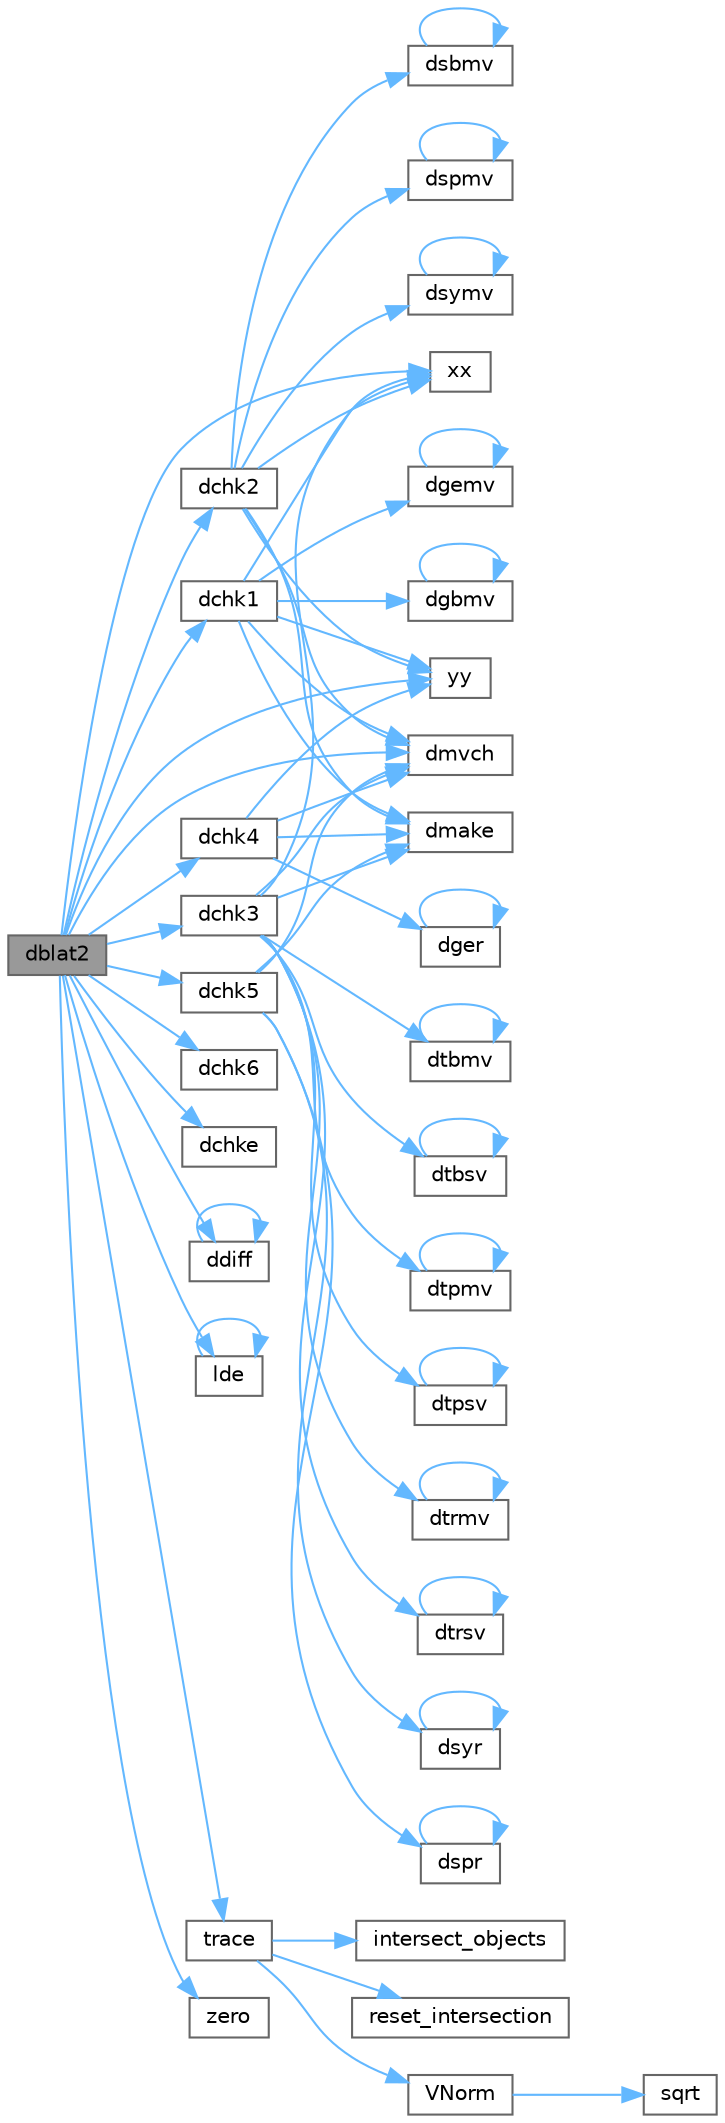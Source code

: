 digraph "dblat2"
{
 // LATEX_PDF_SIZE
  bgcolor="transparent";
  edge [fontname=Helvetica,fontsize=10,labelfontname=Helvetica,labelfontsize=10];
  node [fontname=Helvetica,fontsize=10,shape=box,height=0.2,width=0.4];
  rankdir="LR";
  Node1 [id="Node000001",label="dblat2",height=0.2,width=0.4,color="gray40", fillcolor="grey60", style="filled", fontcolor="black",tooltip="DBLAT2"];
  Node1 -> Node2 [id="edge65_Node000001_Node000002",color="steelblue1",style="solid",tooltip=" "];
  Node2 [id="Node000002",label="dchk1",height=0.2,width=0.4,color="grey40", fillcolor="white", style="filled",URL="$dblat2_8f.html#ae3442fbd466b4a10f5042c75bc83a982",tooltip=" "];
  Node2 -> Node3 [id="edge66_Node000002_Node000003",color="steelblue1",style="solid",tooltip=" "];
  Node3 [id="Node000003",label="dgbmv",height=0.2,width=0.4,color="grey40", fillcolor="white", style="filled",URL="$bench_2btl_2libs_2_b_l_a_s_2blas_8h.html#a2d90a47e9499ffaf725aaa4f57c2473e",tooltip=" "];
  Node3 -> Node3 [id="edge67_Node000003_Node000003",color="steelblue1",style="solid",tooltip=" "];
  Node2 -> Node4 [id="edge68_Node000002_Node000004",color="steelblue1",style="solid",tooltip=" "];
  Node4 [id="Node000004",label="dgemv",height=0.2,width=0.4,color="grey40", fillcolor="white", style="filled",URL="$bench_2btl_2libs_2_b_l_a_s_2blas_8h.html#aa9a51966986805f68a29e3c11e46e6b8",tooltip=" "];
  Node4 -> Node4 [id="edge69_Node000004_Node000004",color="steelblue1",style="solid",tooltip=" "];
  Node2 -> Node5 [id="edge70_Node000002_Node000005",color="steelblue1",style="solid",tooltip=" "];
  Node5 [id="Node000005",label="dmake",height=0.2,width=0.4,color="grey40", fillcolor="white", style="filled",URL="$dblat2_8f.html#aff34a02ca37c4d479cdf53a69ae414b1",tooltip=" "];
  Node2 -> Node6 [id="edge71_Node000002_Node000006",color="steelblue1",style="solid",tooltip=" "];
  Node6 [id="Node000006",label="dmvch",height=0.2,width=0.4,color="grey40", fillcolor="white", style="filled",URL="$dblat2_8f.html#a7087a37d831ad9e5f1ec81c46c8068cc",tooltip=" "];
  Node2 -> Node7 [id="edge72_Node000002_Node000007",color="steelblue1",style="solid",tooltip=" "];
  Node7 [id="Node000007",label="xx",height=0.2,width=0.4,color="grey40", fillcolor="white", style="filled",URL="$core_2swizzle__2_8inl_8h.html#aae49af6726dec52213c1b49977caf958",tooltip=" "];
  Node2 -> Node8 [id="edge73_Node000002_Node000008",color="steelblue1",style="solid",tooltip=" "];
  Node8 [id="Node000008",label="yy",height=0.2,width=0.4,color="grey40", fillcolor="white", style="filled",URL="$core_2swizzle__2_8inl_8h.html#ad4d826276d84a23b3d6c937b46040636",tooltip=" "];
  Node1 -> Node9 [id="edge74_Node000001_Node000009",color="steelblue1",style="solid",tooltip=" "];
  Node9 [id="Node000009",label="dchk2",height=0.2,width=0.4,color="grey40", fillcolor="white", style="filled",URL="$dblat2_8f.html#a81a49b02aa86597a72ec3d14b46767c1",tooltip=" "];
  Node9 -> Node5 [id="edge75_Node000009_Node000005",color="steelblue1",style="solid",tooltip=" "];
  Node9 -> Node6 [id="edge76_Node000009_Node000006",color="steelblue1",style="solid",tooltip=" "];
  Node9 -> Node10 [id="edge77_Node000009_Node000010",color="steelblue1",style="solid",tooltip=" "];
  Node10 [id="Node000010",label="dsbmv",height=0.2,width=0.4,color="grey40", fillcolor="white", style="filled",URL="$bench_2btl_2libs_2_b_l_a_s_2blas_8h.html#aa00469f077a4e6656684ca86d95546dd",tooltip=" "];
  Node10 -> Node10 [id="edge78_Node000010_Node000010",color="steelblue1",style="solid",tooltip=" "];
  Node9 -> Node11 [id="edge79_Node000009_Node000011",color="steelblue1",style="solid",tooltip=" "];
  Node11 [id="Node000011",label="dspmv",height=0.2,width=0.4,color="grey40", fillcolor="white", style="filled",URL="$bench_2btl_2libs_2_b_l_a_s_2blas_8h.html#a82c227f6222ad116a5a01cc447802fcd",tooltip=" "];
  Node11 -> Node11 [id="edge80_Node000011_Node000011",color="steelblue1",style="solid",tooltip=" "];
  Node9 -> Node12 [id="edge81_Node000009_Node000012",color="steelblue1",style="solid",tooltip=" "];
  Node12 [id="Node000012",label="dsymv",height=0.2,width=0.4,color="grey40", fillcolor="white", style="filled",URL="$bench_2btl_2libs_2_b_l_a_s_2blas_8h.html#a5dc77f74ea05b13403a14b54c2d5d755",tooltip=" "];
  Node12 -> Node12 [id="edge82_Node000012_Node000012",color="steelblue1",style="solid",tooltip=" "];
  Node9 -> Node7 [id="edge83_Node000009_Node000007",color="steelblue1",style="solid",tooltip=" "];
  Node9 -> Node8 [id="edge84_Node000009_Node000008",color="steelblue1",style="solid",tooltip=" "];
  Node1 -> Node13 [id="edge85_Node000001_Node000013",color="steelblue1",style="solid",tooltip=" "];
  Node13 [id="Node000013",label="dchk3",height=0.2,width=0.4,color="grey40", fillcolor="white", style="filled",URL="$dblat2_8f.html#ad7841ea351ec21d57411dabad7634de7",tooltip=" "];
  Node13 -> Node5 [id="edge86_Node000013_Node000005",color="steelblue1",style="solid",tooltip=" "];
  Node13 -> Node6 [id="edge87_Node000013_Node000006",color="steelblue1",style="solid",tooltip=" "];
  Node13 -> Node14 [id="edge88_Node000013_Node000014",color="steelblue1",style="solid",tooltip=" "];
  Node14 [id="Node000014",label="dtbmv",height=0.2,width=0.4,color="grey40", fillcolor="white", style="filled",URL="$bench_2btl_2libs_2_b_l_a_s_2blas_8h.html#a2008de00290f47735d48624a074f49ce",tooltip=" "];
  Node14 -> Node14 [id="edge89_Node000014_Node000014",color="steelblue1",style="solid",tooltip=" "];
  Node13 -> Node15 [id="edge90_Node000013_Node000015",color="steelblue1",style="solid",tooltip=" "];
  Node15 [id="Node000015",label="dtbsv",height=0.2,width=0.4,color="grey40", fillcolor="white", style="filled",URL="$bench_2btl_2libs_2_b_l_a_s_2blas_8h.html#abbfcc07d6e4dcf07c1a6fac3af11cb5f",tooltip=" "];
  Node15 -> Node15 [id="edge91_Node000015_Node000015",color="steelblue1",style="solid",tooltip=" "];
  Node13 -> Node16 [id="edge92_Node000013_Node000016",color="steelblue1",style="solid",tooltip=" "];
  Node16 [id="Node000016",label="dtpmv",height=0.2,width=0.4,color="grey40", fillcolor="white", style="filled",URL="$bench_2btl_2libs_2_b_l_a_s_2blas_8h.html#a9a7d9b465baec75d841cac7fd95b27fe",tooltip=" "];
  Node16 -> Node16 [id="edge93_Node000016_Node000016",color="steelblue1",style="solid",tooltip=" "];
  Node13 -> Node17 [id="edge94_Node000013_Node000017",color="steelblue1",style="solid",tooltip=" "];
  Node17 [id="Node000017",label="dtpsv",height=0.2,width=0.4,color="grey40", fillcolor="white", style="filled",URL="$bench_2btl_2libs_2_b_l_a_s_2blas_8h.html#abf23cbadb5ebe416520964f074f169c9",tooltip=" "];
  Node17 -> Node17 [id="edge95_Node000017_Node000017",color="steelblue1",style="solid",tooltip=" "];
  Node13 -> Node18 [id="edge96_Node000013_Node000018",color="steelblue1",style="solid",tooltip=" "];
  Node18 [id="Node000018",label="dtrmv",height=0.2,width=0.4,color="grey40", fillcolor="white", style="filled",URL="$bench_2btl_2libs_2_b_l_a_s_2blas_8h.html#a896840612dedf85bada922d1db3a9c00",tooltip=" "];
  Node18 -> Node18 [id="edge97_Node000018_Node000018",color="steelblue1",style="solid",tooltip=" "];
  Node13 -> Node19 [id="edge98_Node000013_Node000019",color="steelblue1",style="solid",tooltip=" "];
  Node19 [id="Node000019",label="dtrsv",height=0.2,width=0.4,color="grey40", fillcolor="white", style="filled",URL="$bench_2btl_2libs_2_b_l_a_s_2blas_8h.html#a1455bb0a3d69b7334048ed0a27a5ce0e",tooltip=" "];
  Node19 -> Node19 [id="edge99_Node000019_Node000019",color="steelblue1",style="solid",tooltip=" "];
  Node13 -> Node7 [id="edge100_Node000013_Node000007",color="steelblue1",style="solid",tooltip=" "];
  Node1 -> Node20 [id="edge101_Node000001_Node000020",color="steelblue1",style="solid",tooltip=" "];
  Node20 [id="Node000020",label="dchk4",height=0.2,width=0.4,color="grey40", fillcolor="white", style="filled",URL="$dblat2_8f.html#a246e1ca311fd74544272d131a0e7b33e",tooltip=" "];
  Node20 -> Node21 [id="edge102_Node000020_Node000021",color="steelblue1",style="solid",tooltip=" "];
  Node21 [id="Node000021",label="dger",height=0.2,width=0.4,color="grey40", fillcolor="white", style="filled",URL="$bench_2btl_2libs_2_b_l_a_s_2blas_8h.html#a4510b7c0ceb41b52372be20d784085fe",tooltip=" "];
  Node21 -> Node21 [id="edge103_Node000021_Node000021",color="steelblue1",style="solid",tooltip=" "];
  Node20 -> Node5 [id="edge104_Node000020_Node000005",color="steelblue1",style="solid",tooltip=" "];
  Node20 -> Node6 [id="edge105_Node000020_Node000006",color="steelblue1",style="solid",tooltip=" "];
  Node20 -> Node8 [id="edge106_Node000020_Node000008",color="steelblue1",style="solid",tooltip=" "];
  Node1 -> Node22 [id="edge107_Node000001_Node000022",color="steelblue1",style="solid",tooltip=" "];
  Node22 [id="Node000022",label="dchk5",height=0.2,width=0.4,color="grey40", fillcolor="white", style="filled",URL="$dblat2_8f.html#aa118c4dd6767fc9d859cb45fc1e8d5c4",tooltip=" "];
  Node22 -> Node5 [id="edge108_Node000022_Node000005",color="steelblue1",style="solid",tooltip=" "];
  Node22 -> Node6 [id="edge109_Node000022_Node000006",color="steelblue1",style="solid",tooltip=" "];
  Node22 -> Node23 [id="edge110_Node000022_Node000023",color="steelblue1",style="solid",tooltip=" "];
  Node23 [id="Node000023",label="dspr",height=0.2,width=0.4,color="grey40", fillcolor="white", style="filled",URL="$bench_2btl_2libs_2_b_l_a_s_2blas_8h.html#aebc0988cd41b2fd487f1303fc6a2615f",tooltip=" "];
  Node23 -> Node23 [id="edge111_Node000023_Node000023",color="steelblue1",style="solid",tooltip=" "];
  Node22 -> Node24 [id="edge112_Node000022_Node000024",color="steelblue1",style="solid",tooltip=" "];
  Node24 [id="Node000024",label="dsyr",height=0.2,width=0.4,color="grey40", fillcolor="white", style="filled",URL="$bench_2btl_2libs_2_b_l_a_s_2blas_8h.html#aba345e40d6e0b58238005c9b9984410b",tooltip=" "];
  Node24 -> Node24 [id="edge113_Node000024_Node000024",color="steelblue1",style="solid",tooltip=" "];
  Node1 -> Node25 [id="edge114_Node000001_Node000025",color="steelblue1",style="solid",tooltip=" "];
  Node25 [id="Node000025",label="dchk6",height=0.2,width=0.4,color="grey40", fillcolor="white", style="filled",URL="$dblat2_8f.html#a872e61b30980a9de381b59872b6ee680",tooltip=" "];
  Node1 -> Node26 [id="edge115_Node000001_Node000026",color="steelblue1",style="solid",tooltip=" "];
  Node26 [id="Node000026",label="dchke",height=0.2,width=0.4,color="grey40", fillcolor="white", style="filled",URL="$dblat2_8f.html#ae2526c8b858d85a47762b9a3630bcb1c",tooltip=" "];
  Node1 -> Node27 [id="edge116_Node000001_Node000027",color="steelblue1",style="solid",tooltip=" "];
  Node27 [id="Node000027",label="ddiff",height=0.2,width=0.4,color="grey40", fillcolor="white", style="filled",URL="$dblat2_8f.html#aa23616add19dbf971d7c81f3b15bd1dd",tooltip=" "];
  Node27 -> Node27 [id="edge117_Node000027_Node000027",color="steelblue1",style="solid",tooltip=" "];
  Node1 -> Node6 [id="edge118_Node000001_Node000006",color="steelblue1",style="solid",tooltip=" "];
  Node1 -> Node28 [id="edge119_Node000001_Node000028",color="steelblue1",style="solid",tooltip=" "];
  Node28 [id="Node000028",label="lde",height=0.2,width=0.4,color="grey40", fillcolor="white", style="filled",URL="$dblat2_8f.html#a73a0273a97938f646b245ad18778f542",tooltip=" "];
  Node28 -> Node28 [id="edge120_Node000028_Node000028",color="steelblue1",style="solid",tooltip=" "];
  Node1 -> Node29 [id="edge121_Node000001_Node000029",color="steelblue1",style="solid",tooltip=" "];
  Node29 [id="Node000029",label="trace",height=0.2,width=0.4,color="grey40", fillcolor="white", style="filled",URL="$trace__rest_8cpp.html#ac4e1b6df3fd0c30f8a37a1b8b2aa0047",tooltip=" "];
  Node29 -> Node30 [id="edge122_Node000029_Node000030",color="steelblue1",style="solid",tooltip=" "];
  Node30 [id="Node000030",label="intersect_objects",height=0.2,width=0.4,color="grey40", fillcolor="white", style="filled",URL="$intersect_8cpp.html#a5ee1bf2bcee979cee65cdfd032be6cf1",tooltip=" "];
  Node29 -> Node31 [id="edge123_Node000029_Node000031",color="steelblue1",style="solid",tooltip=" "];
  Node31 [id="Node000031",label="reset_intersection",height=0.2,width=0.4,color="grey40", fillcolor="white", style="filled",URL="$intersect_8cpp.html#a5648f23bba47195c7428937a47d2c1ed",tooltip=" "];
  Node29 -> Node32 [id="edge124_Node000029_Node000032",color="steelblue1",style="solid",tooltip=" "];
  Node32 [id="Node000032",label="VNorm",height=0.2,width=0.4,color="grey40", fillcolor="white", style="filled",URL="$vector_8cpp.html#ac8a6404fc67035bd2124e30b9c60d24a",tooltip=" "];
  Node32 -> Node33 [id="edge125_Node000032_Node000033",color="steelblue1",style="solid",tooltip=" "];
  Node33 [id="Node000033",label="sqrt",height=0.2,width=0.4,color="grey40", fillcolor="white", style="filled",URL="$_array_cwise_unary_ops_8h.html#a656b9217a2fcb6de59dc8d1eb3079cc7",tooltip=" "];
  Node1 -> Node7 [id="edge126_Node000001_Node000007",color="steelblue1",style="solid",tooltip=" "];
  Node1 -> Node8 [id="edge127_Node000001_Node000008",color="steelblue1",style="solid",tooltip=" "];
  Node1 -> Node34 [id="edge128_Node000001_Node000034",color="steelblue1",style="solid",tooltip=" "];
  Node34 [id="Node000034",label="zero",height=0.2,width=0.4,color="grey40", fillcolor="white", style="filled",URL="$svd__common_8h.html#a4a86f5596ff1afa9113ff6cc07a60453",tooltip=" "];
}
